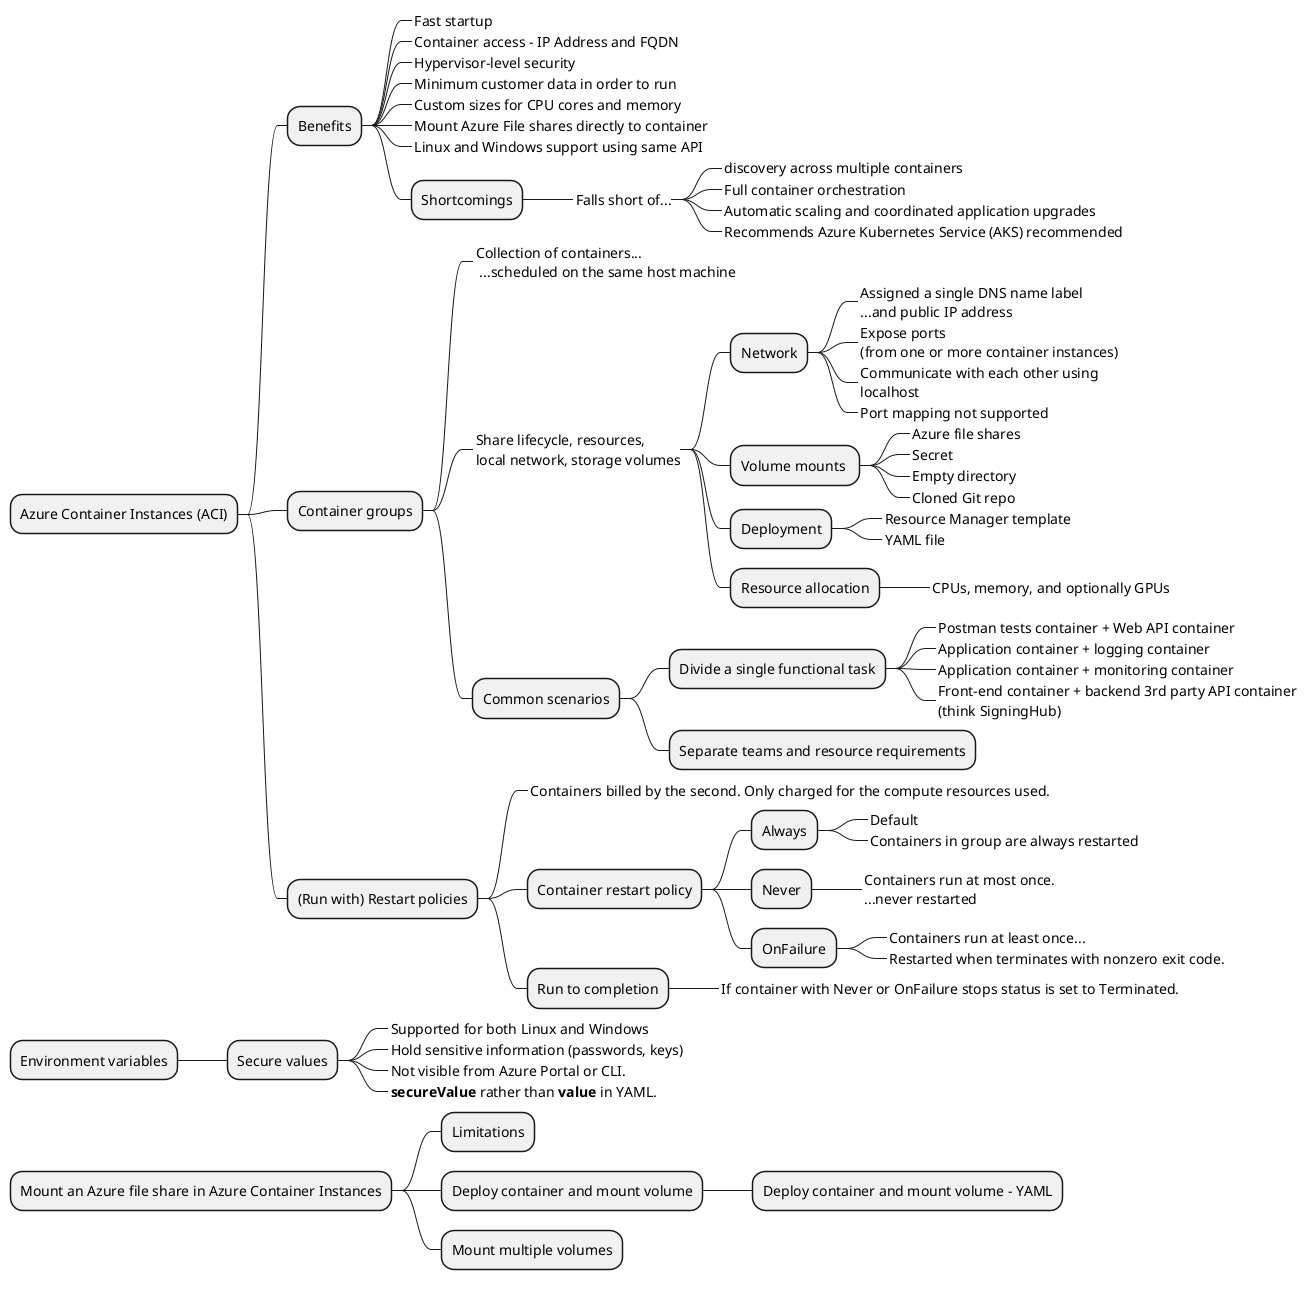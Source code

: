 @startmindmap
* Azure Container Instances (ACI)
** Benefits
***_ Fast startup
***_ Container access - IP Address and FQDN
***_ Hypervisor-level security
***_ Minimum customer data in order to run
***_ Custom sizes for CPU cores and memory
***_ Mount Azure File shares directly to container
***_ Linux and Windows support using same API
*** Shortcomings
****_ Falls short of...
*****_ discovery across multiple containers
*****_ Full container orchestration
*****_ Automatic scaling and coordinated application upgrades
*****_ Recommends Azure Kubernetes Service (AKS) recommended


** Container groups
***_ Collection of containers...\n ...scheduled on the same host machine
***_ Share lifecycle, resources,\nlocal network, storage volumes
**** Network
*****_ Assigned a single DNS name label\n...and public IP address
*****_ Expose ports\n(from one or more container instances)
*****_ Communicate with each other using\nlocalhost
*****_ Port mapping not supported
**** Volume mounts 
*****_ Azure file shares
*****_ Secret
*****_ Empty directory
*****_ Cloned Git repo

**** Deployment
*****_ Resource Manager template
*****_ YAML file
**** Resource allocation
*****_ CPUs, memory, and optionally GPUs

*** Common scenarios
**** Divide a single functional task
*****_ Postman tests container + Web API container
*****_ Application container + logging container
*****_ Application container + monitoring container
*****_ Front-end container + backend 3rd party API container\n(think SigningHub) 
**** Separate teams and resource requirements


** (Run with) Restart policies
***_ Containers billed by the second. Only charged for the compute resources used.
*** Container restart policy
**** Always
*****_ Default
*****_ Containers in group are always restarted
**** Never
*****_ Containers run at most once.\n...never restarted
**** OnFailure
*****_ Containers run at least once...
*****_ Restarted when terminates with nonzero exit code.
*** Run to completion
****_ If container with Never or OnFailure stops status is set to Terminated.

* Environment variables
** Secure values
***_ Supported for both Linux and Windows
***_ Hold sensitive information (passwords, keys)
***_ Not visible from Azure Portal or CLI.
***_ **secureValue** rather than **value** in YAML.

* Mount an Azure file share in Azure Container Instances
** Limitations
** Deploy container and mount volume
*** Deploy container and mount volume - YAML
** Mount multiple volumes
@endmindmap

